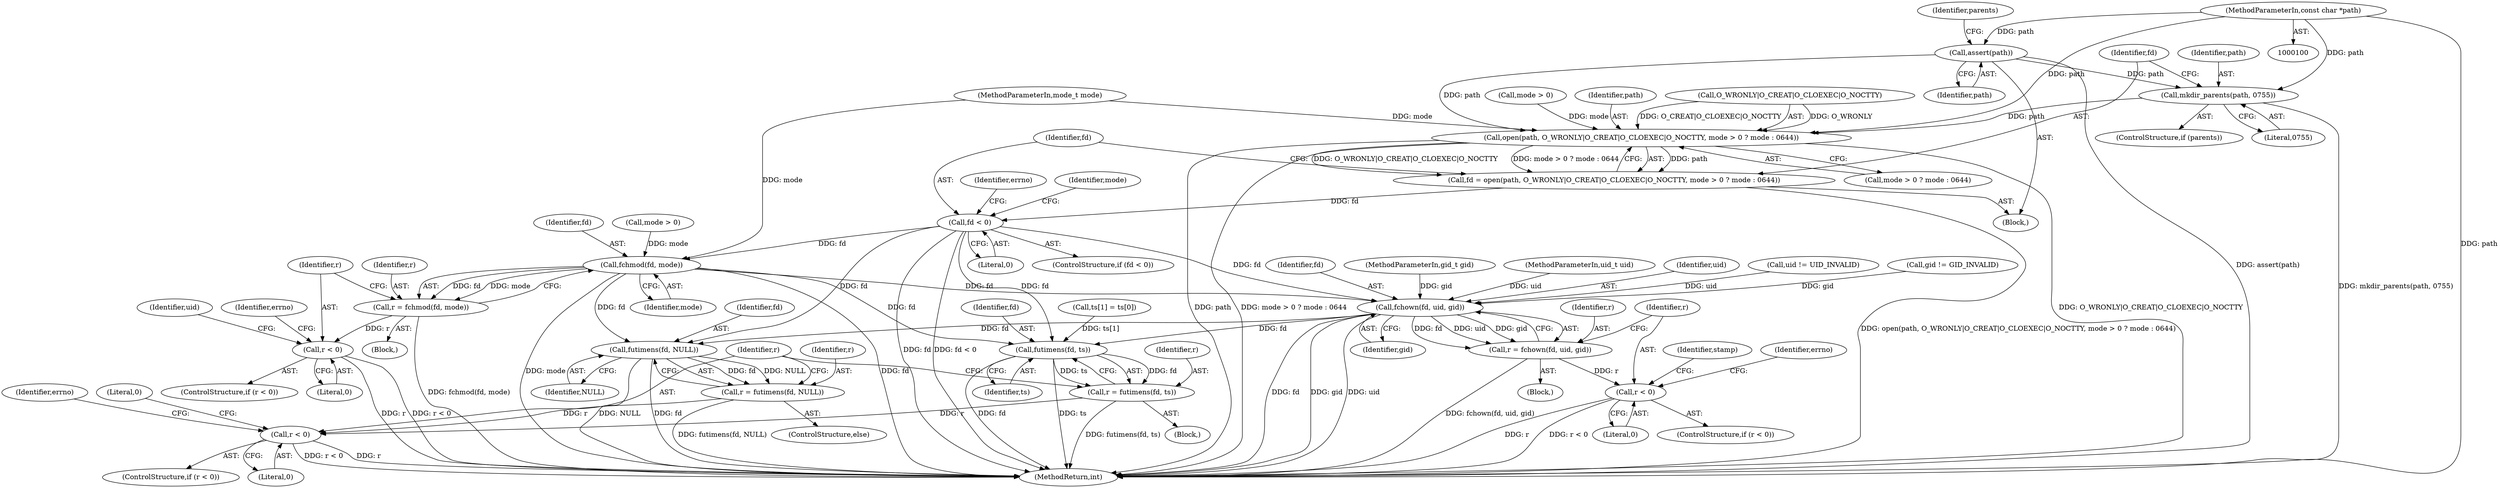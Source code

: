 digraph "0_systemd_ee735086f8670be1591fa9593e80dd60163a7a2f_0@API" {
"1000114" [label="(Call,mkdir_parents(path, 0755))"];
"1000110" [label="(Call,assert(path))"];
"1000101" [label="(MethodParameterIn,const char *path)"];
"1000119" [label="(Call,open(path, O_WRONLY|O_CREAT|O_CLOEXEC|O_NOCTTY, mode > 0 ? mode : 0644))"];
"1000117" [label="(Call,fd = open(path, O_WRONLY|O_CREAT|O_CLOEXEC|O_NOCTTY, mode > 0 ? mode : 0644))"];
"1000135" [label="(Call,fd < 0)"];
"1000148" [label="(Call,fchmod(fd, mode))"];
"1000146" [label="(Call,r = fchmod(fd, mode))"];
"1000152" [label="(Call,r < 0)"];
"1000169" [label="(Call,fchown(fd, uid, gid))"];
"1000167" [label="(Call,r = fchown(fd, uid, gid))"];
"1000174" [label="(Call,r < 0)"];
"1000201" [label="(Call,futimens(fd, ts))"];
"1000199" [label="(Call,r = futimens(fd, ts))"];
"1000211" [label="(Call,r < 0)"];
"1000207" [label="(Call,futimens(fd, NULL))"];
"1000205" [label="(Call,r = futimens(fd, NULL))"];
"1000182" [label="(Identifier,stamp)"];
"1000166" [label="(Block,)"];
"1000175" [label="(Identifier,r)"];
"1000128" [label="(Call,mode > 0 ? mode : 0644)"];
"1000151" [label="(ControlStructure,if (r < 0))"];
"1000137" [label="(Literal,0)"];
"1000143" [label="(Identifier,mode)"];
"1000167" [label="(Call,r = fchown(fd, uid, gid))"];
"1000212" [label="(Identifier,r)"];
"1000157" [label="(Identifier,errno)"];
"1000205" [label="(Call,r = futimens(fd, NULL))"];
"1000104" [label="(MethodParameterIn,uid_t uid)"];
"1000111" [label="(Identifier,path)"];
"1000117" [label="(Call,fd = open(path, O_WRONLY|O_CREAT|O_CLOEXEC|O_NOCTTY, mode > 0 ? mode : 0644))"];
"1000171" [label="(Identifier,uid)"];
"1000140" [label="(Identifier,errno)"];
"1000210" [label="(ControlStructure,if (r < 0))"];
"1000213" [label="(Literal,0)"];
"1000110" [label="(Call,assert(path))"];
"1000204" [label="(ControlStructure,else)"];
"1000113" [label="(Identifier,parents)"];
"1000120" [label="(Identifier,path)"];
"1000184" [label="(Block,)"];
"1000219" [label="(MethodReturn,int)"];
"1000142" [label="(Call,mode > 0)"];
"1000161" [label="(Identifier,uid)"];
"1000101" [label="(MethodParameterIn,const char *path)"];
"1000118" [label="(Identifier,fd)"];
"1000119" [label="(Call,open(path, O_WRONLY|O_CREAT|O_CLOEXEC|O_NOCTTY, mode > 0 ? mode : 0644))"];
"1000136" [label="(Identifier,fd)"];
"1000135" [label="(Call,fd < 0)"];
"1000148" [label="(Call,fchmod(fd, mode))"];
"1000169" [label="(Call,fchown(fd, uid, gid))"];
"1000147" [label="(Identifier,r)"];
"1000160" [label="(Call,uid != UID_INVALID)"];
"1000203" [label="(Identifier,ts)"];
"1000200" [label="(Identifier,r)"];
"1000146" [label="(Call,r = fchmod(fd, mode))"];
"1000211" [label="(Call,r < 0)"];
"1000129" [label="(Call,mode > 0)"];
"1000153" [label="(Identifier,r)"];
"1000207" [label="(Call,futimens(fd, NULL))"];
"1000107" [label="(Block,)"];
"1000112" [label="(ControlStructure,if (parents))"];
"1000206" [label="(Identifier,r)"];
"1000168" [label="(Identifier,r)"];
"1000163" [label="(Call,gid != GID_INVALID)"];
"1000106" [label="(MethodParameterIn,mode_t mode)"];
"1000202" [label="(Identifier,fd)"];
"1000149" [label="(Identifier,fd)"];
"1000116" [label="(Literal,0755)"];
"1000216" [label="(Identifier,errno)"];
"1000115" [label="(Identifier,path)"];
"1000201" [label="(Call,futimens(fd, ts))"];
"1000154" [label="(Literal,0)"];
"1000179" [label="(Identifier,errno)"];
"1000176" [label="(Literal,0)"];
"1000134" [label="(ControlStructure,if (fd < 0))"];
"1000192" [label="(Call,ts[1] = ts[0])"];
"1000114" [label="(Call,mkdir_parents(path, 0755))"];
"1000152" [label="(Call,r < 0)"];
"1000170" [label="(Identifier,fd)"];
"1000174" [label="(Call,r < 0)"];
"1000145" [label="(Block,)"];
"1000173" [label="(ControlStructure,if (r < 0))"];
"1000218" [label="(Literal,0)"];
"1000150" [label="(Identifier,mode)"];
"1000105" [label="(MethodParameterIn,gid_t gid)"];
"1000209" [label="(Identifier,NULL)"];
"1000172" [label="(Identifier,gid)"];
"1000208" [label="(Identifier,fd)"];
"1000199" [label="(Call,r = futimens(fd, ts))"];
"1000121" [label="(Call,O_WRONLY|O_CREAT|O_CLOEXEC|O_NOCTTY)"];
"1000114" -> "1000112"  [label="AST: "];
"1000114" -> "1000116"  [label="CFG: "];
"1000115" -> "1000114"  [label="AST: "];
"1000116" -> "1000114"  [label="AST: "];
"1000118" -> "1000114"  [label="CFG: "];
"1000114" -> "1000219"  [label="DDG: mkdir_parents(path, 0755)"];
"1000110" -> "1000114"  [label="DDG: path"];
"1000101" -> "1000114"  [label="DDG: path"];
"1000114" -> "1000119"  [label="DDG: path"];
"1000110" -> "1000107"  [label="AST: "];
"1000110" -> "1000111"  [label="CFG: "];
"1000111" -> "1000110"  [label="AST: "];
"1000113" -> "1000110"  [label="CFG: "];
"1000110" -> "1000219"  [label="DDG: assert(path)"];
"1000101" -> "1000110"  [label="DDG: path"];
"1000110" -> "1000119"  [label="DDG: path"];
"1000101" -> "1000100"  [label="AST: "];
"1000101" -> "1000219"  [label="DDG: path"];
"1000101" -> "1000119"  [label="DDG: path"];
"1000119" -> "1000117"  [label="AST: "];
"1000119" -> "1000128"  [label="CFG: "];
"1000120" -> "1000119"  [label="AST: "];
"1000121" -> "1000119"  [label="AST: "];
"1000128" -> "1000119"  [label="AST: "];
"1000117" -> "1000119"  [label="CFG: "];
"1000119" -> "1000219"  [label="DDG: O_WRONLY|O_CREAT|O_CLOEXEC|O_NOCTTY"];
"1000119" -> "1000219"  [label="DDG: path"];
"1000119" -> "1000219"  [label="DDG: mode > 0 ? mode : 0644"];
"1000119" -> "1000117"  [label="DDG: path"];
"1000119" -> "1000117"  [label="DDG: O_WRONLY|O_CREAT|O_CLOEXEC|O_NOCTTY"];
"1000119" -> "1000117"  [label="DDG: mode > 0 ? mode : 0644"];
"1000121" -> "1000119"  [label="DDG: O_WRONLY"];
"1000121" -> "1000119"  [label="DDG: O_CREAT|O_CLOEXEC|O_NOCTTY"];
"1000129" -> "1000119"  [label="DDG: mode"];
"1000106" -> "1000119"  [label="DDG: mode"];
"1000117" -> "1000107"  [label="AST: "];
"1000118" -> "1000117"  [label="AST: "];
"1000136" -> "1000117"  [label="CFG: "];
"1000117" -> "1000219"  [label="DDG: open(path, O_WRONLY|O_CREAT|O_CLOEXEC|O_NOCTTY, mode > 0 ? mode : 0644)"];
"1000117" -> "1000135"  [label="DDG: fd"];
"1000135" -> "1000134"  [label="AST: "];
"1000135" -> "1000137"  [label="CFG: "];
"1000136" -> "1000135"  [label="AST: "];
"1000137" -> "1000135"  [label="AST: "];
"1000140" -> "1000135"  [label="CFG: "];
"1000143" -> "1000135"  [label="CFG: "];
"1000135" -> "1000219"  [label="DDG: fd < 0"];
"1000135" -> "1000219"  [label="DDG: fd"];
"1000135" -> "1000148"  [label="DDG: fd"];
"1000135" -> "1000169"  [label="DDG: fd"];
"1000135" -> "1000201"  [label="DDG: fd"];
"1000135" -> "1000207"  [label="DDG: fd"];
"1000148" -> "1000146"  [label="AST: "];
"1000148" -> "1000150"  [label="CFG: "];
"1000149" -> "1000148"  [label="AST: "];
"1000150" -> "1000148"  [label="AST: "];
"1000146" -> "1000148"  [label="CFG: "];
"1000148" -> "1000219"  [label="DDG: fd"];
"1000148" -> "1000219"  [label="DDG: mode"];
"1000148" -> "1000146"  [label="DDG: fd"];
"1000148" -> "1000146"  [label="DDG: mode"];
"1000142" -> "1000148"  [label="DDG: mode"];
"1000106" -> "1000148"  [label="DDG: mode"];
"1000148" -> "1000169"  [label="DDG: fd"];
"1000148" -> "1000201"  [label="DDG: fd"];
"1000148" -> "1000207"  [label="DDG: fd"];
"1000146" -> "1000145"  [label="AST: "];
"1000147" -> "1000146"  [label="AST: "];
"1000153" -> "1000146"  [label="CFG: "];
"1000146" -> "1000219"  [label="DDG: fchmod(fd, mode)"];
"1000146" -> "1000152"  [label="DDG: r"];
"1000152" -> "1000151"  [label="AST: "];
"1000152" -> "1000154"  [label="CFG: "];
"1000153" -> "1000152"  [label="AST: "];
"1000154" -> "1000152"  [label="AST: "];
"1000157" -> "1000152"  [label="CFG: "];
"1000161" -> "1000152"  [label="CFG: "];
"1000152" -> "1000219"  [label="DDG: r < 0"];
"1000152" -> "1000219"  [label="DDG: r"];
"1000169" -> "1000167"  [label="AST: "];
"1000169" -> "1000172"  [label="CFG: "];
"1000170" -> "1000169"  [label="AST: "];
"1000171" -> "1000169"  [label="AST: "];
"1000172" -> "1000169"  [label="AST: "];
"1000167" -> "1000169"  [label="CFG: "];
"1000169" -> "1000219"  [label="DDG: gid"];
"1000169" -> "1000219"  [label="DDG: uid"];
"1000169" -> "1000219"  [label="DDG: fd"];
"1000169" -> "1000167"  [label="DDG: fd"];
"1000169" -> "1000167"  [label="DDG: uid"];
"1000169" -> "1000167"  [label="DDG: gid"];
"1000160" -> "1000169"  [label="DDG: uid"];
"1000104" -> "1000169"  [label="DDG: uid"];
"1000163" -> "1000169"  [label="DDG: gid"];
"1000105" -> "1000169"  [label="DDG: gid"];
"1000169" -> "1000201"  [label="DDG: fd"];
"1000169" -> "1000207"  [label="DDG: fd"];
"1000167" -> "1000166"  [label="AST: "];
"1000168" -> "1000167"  [label="AST: "];
"1000175" -> "1000167"  [label="CFG: "];
"1000167" -> "1000219"  [label="DDG: fchown(fd, uid, gid)"];
"1000167" -> "1000174"  [label="DDG: r"];
"1000174" -> "1000173"  [label="AST: "];
"1000174" -> "1000176"  [label="CFG: "];
"1000175" -> "1000174"  [label="AST: "];
"1000176" -> "1000174"  [label="AST: "];
"1000179" -> "1000174"  [label="CFG: "];
"1000182" -> "1000174"  [label="CFG: "];
"1000174" -> "1000219"  [label="DDG: r < 0"];
"1000174" -> "1000219"  [label="DDG: r"];
"1000201" -> "1000199"  [label="AST: "];
"1000201" -> "1000203"  [label="CFG: "];
"1000202" -> "1000201"  [label="AST: "];
"1000203" -> "1000201"  [label="AST: "];
"1000199" -> "1000201"  [label="CFG: "];
"1000201" -> "1000219"  [label="DDG: ts"];
"1000201" -> "1000219"  [label="DDG: fd"];
"1000201" -> "1000199"  [label="DDG: fd"];
"1000201" -> "1000199"  [label="DDG: ts"];
"1000192" -> "1000201"  [label="DDG: ts[1]"];
"1000199" -> "1000184"  [label="AST: "];
"1000200" -> "1000199"  [label="AST: "];
"1000212" -> "1000199"  [label="CFG: "];
"1000199" -> "1000219"  [label="DDG: futimens(fd, ts)"];
"1000199" -> "1000211"  [label="DDG: r"];
"1000211" -> "1000210"  [label="AST: "];
"1000211" -> "1000213"  [label="CFG: "];
"1000212" -> "1000211"  [label="AST: "];
"1000213" -> "1000211"  [label="AST: "];
"1000216" -> "1000211"  [label="CFG: "];
"1000218" -> "1000211"  [label="CFG: "];
"1000211" -> "1000219"  [label="DDG: r"];
"1000211" -> "1000219"  [label="DDG: r < 0"];
"1000205" -> "1000211"  [label="DDG: r"];
"1000207" -> "1000205"  [label="AST: "];
"1000207" -> "1000209"  [label="CFG: "];
"1000208" -> "1000207"  [label="AST: "];
"1000209" -> "1000207"  [label="AST: "];
"1000205" -> "1000207"  [label="CFG: "];
"1000207" -> "1000219"  [label="DDG: NULL"];
"1000207" -> "1000219"  [label="DDG: fd"];
"1000207" -> "1000205"  [label="DDG: fd"];
"1000207" -> "1000205"  [label="DDG: NULL"];
"1000205" -> "1000204"  [label="AST: "];
"1000206" -> "1000205"  [label="AST: "];
"1000212" -> "1000205"  [label="CFG: "];
"1000205" -> "1000219"  [label="DDG: futimens(fd, NULL)"];
}
